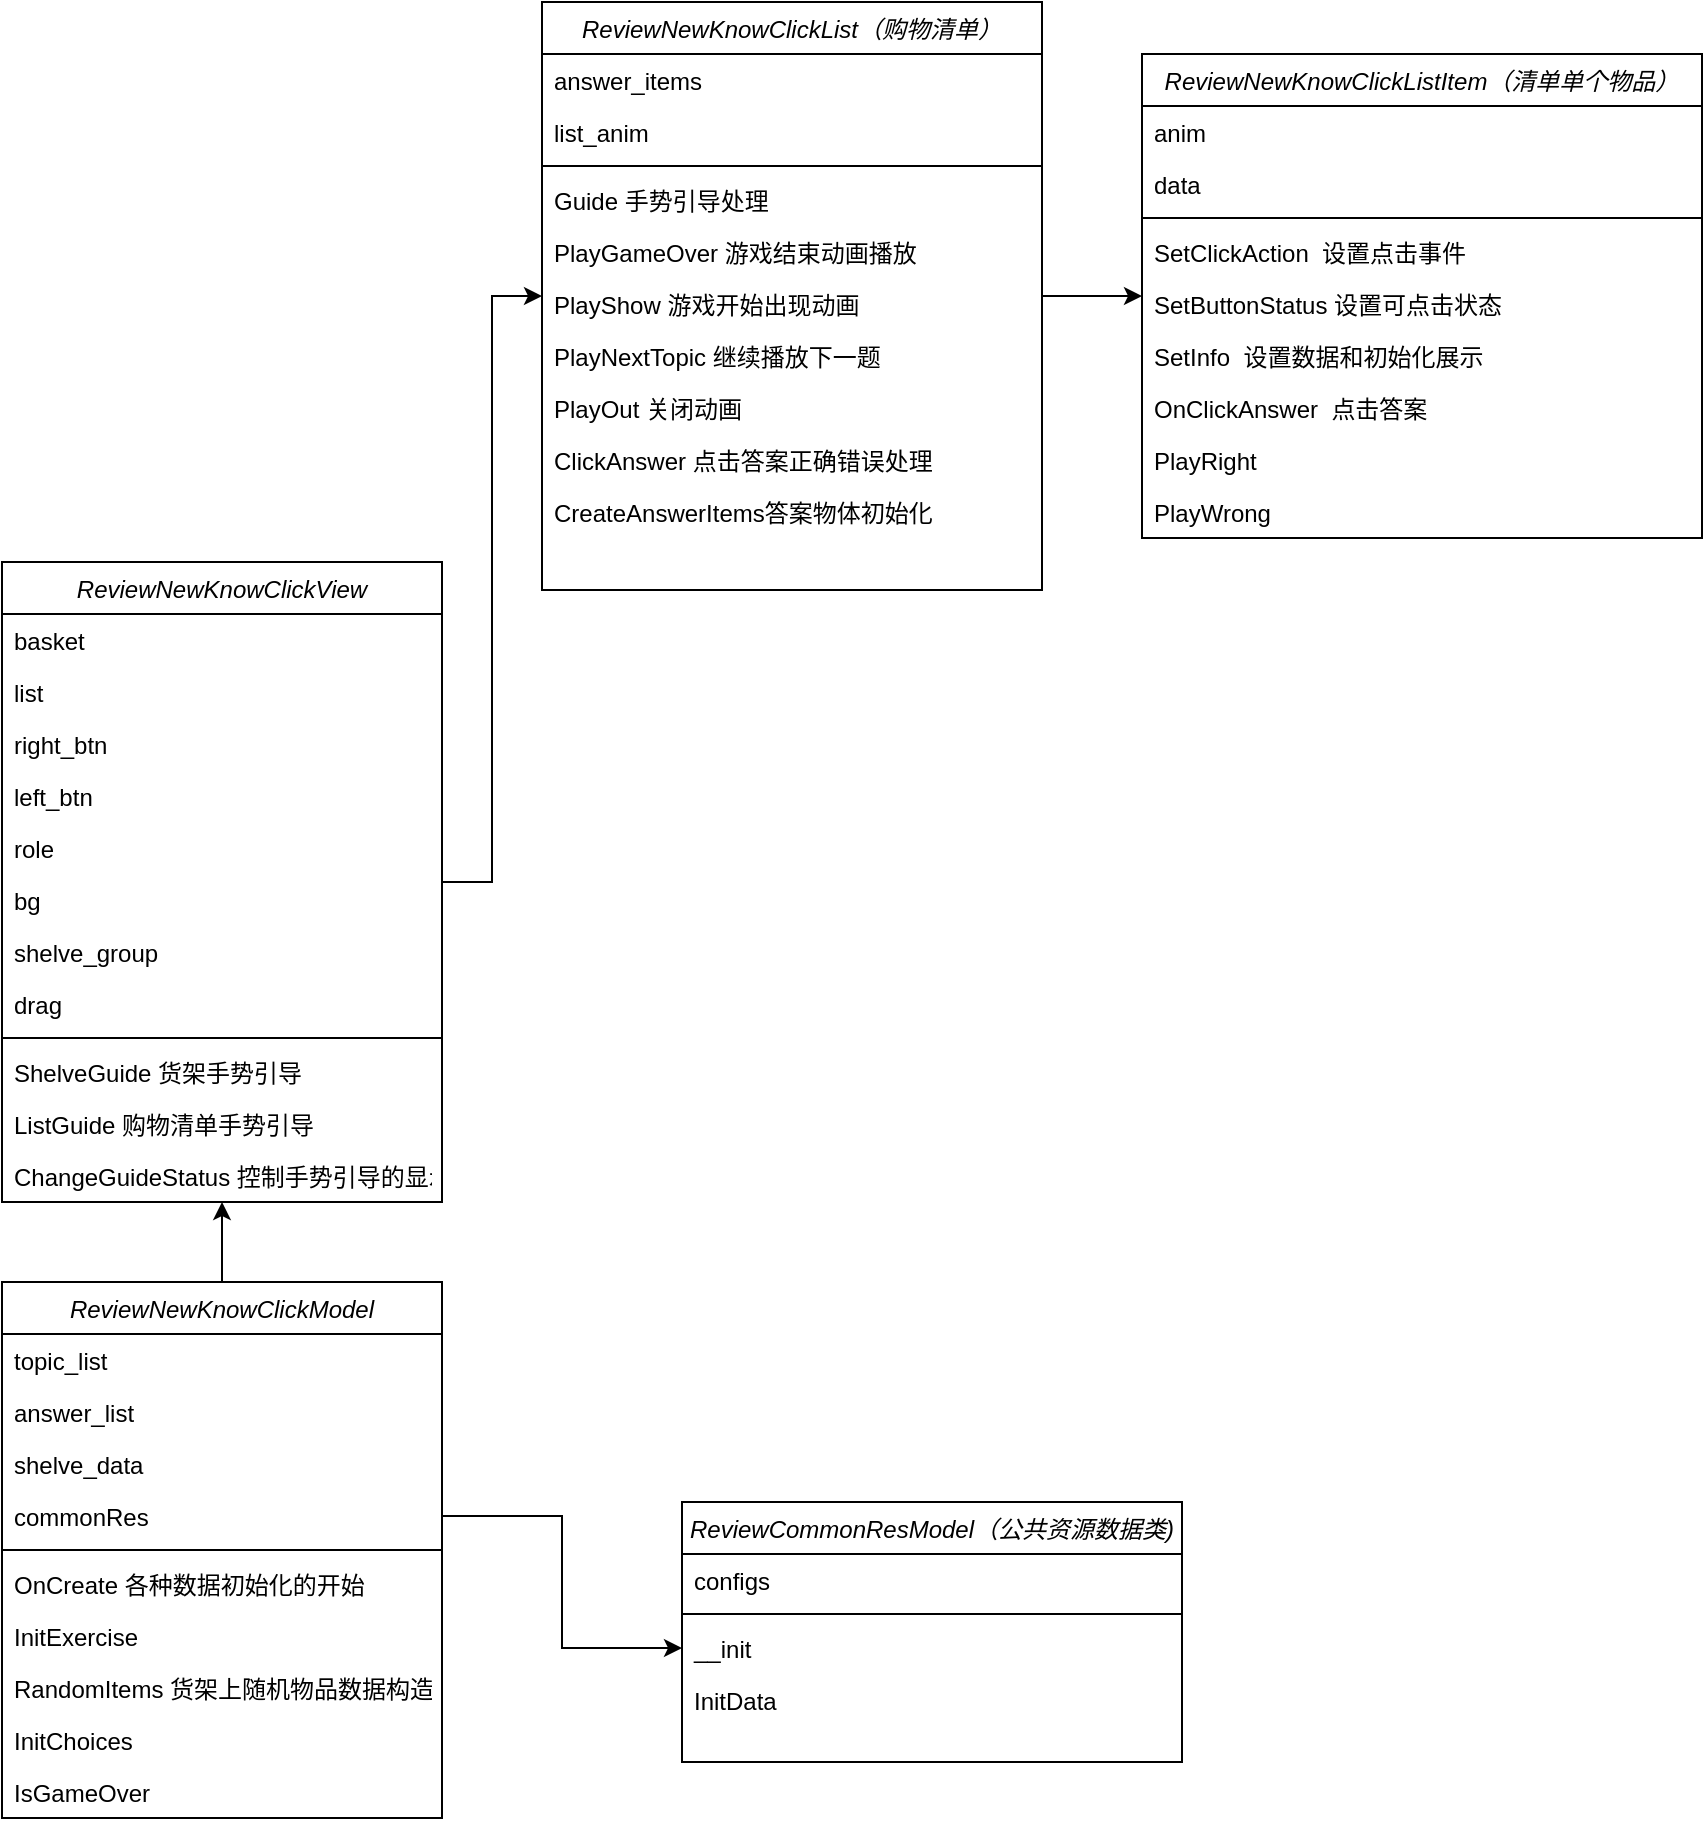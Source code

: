 <mxfile version="18.0.3" type="github">
  <diagram id="C5RBs43oDa-KdzZeNtuy" name="Page-1">
    <mxGraphModel dx="1191" dy="1920" grid="1" gridSize="10" guides="1" tooltips="1" connect="1" arrows="1" fold="1" page="1" pageScale="1" pageWidth="827" pageHeight="1169" math="0" shadow="0">
      <root>
        <mxCell id="WIyWlLk6GJQsqaUBKTNV-0" />
        <mxCell id="WIyWlLk6GJQsqaUBKTNV-1" parent="WIyWlLk6GJQsqaUBKTNV-0" />
        <mxCell id="-tLpFbg5UkZrY0DCYXwx-35" value="" style="edgeStyle=orthogonalEdgeStyle;rounded=0;orthogonalLoop=1;jettySize=auto;html=1;" edge="1" parent="WIyWlLk6GJQsqaUBKTNV-1" source="zkfFHV4jXpPFQw0GAbJ--0" target="-tLpFbg5UkZrY0DCYXwx-29">
          <mxGeometry relative="1" as="geometry" />
        </mxCell>
        <mxCell id="zkfFHV4jXpPFQw0GAbJ--0" value="ReviewNewKnowClickView" style="swimlane;fontStyle=2;align=center;verticalAlign=top;childLayout=stackLayout;horizontal=1;startSize=26;horizontalStack=0;resizeParent=1;resizeLast=0;collapsible=1;marginBottom=0;rounded=0;shadow=0;strokeWidth=1;" parent="WIyWlLk6GJQsqaUBKTNV-1" vertex="1">
          <mxGeometry x="40" y="-30" width="220" height="320" as="geometry">
            <mxRectangle x="230" y="140" width="160" height="26" as="alternateBounds" />
          </mxGeometry>
        </mxCell>
        <mxCell id="zkfFHV4jXpPFQw0GAbJ--1" value="basket" style="text;align=left;verticalAlign=top;spacingLeft=4;spacingRight=4;overflow=hidden;rotatable=0;points=[[0,0.5],[1,0.5]];portConstraint=eastwest;" parent="zkfFHV4jXpPFQw0GAbJ--0" vertex="1">
          <mxGeometry y="26" width="220" height="26" as="geometry" />
        </mxCell>
        <mxCell id="zkfFHV4jXpPFQw0GAbJ--2" value="list" style="text;align=left;verticalAlign=top;spacingLeft=4;spacingRight=4;overflow=hidden;rotatable=0;points=[[0,0.5],[1,0.5]];portConstraint=eastwest;rounded=0;shadow=0;html=0;" parent="zkfFHV4jXpPFQw0GAbJ--0" vertex="1">
          <mxGeometry y="52" width="220" height="26" as="geometry" />
        </mxCell>
        <mxCell id="zkfFHV4jXpPFQw0GAbJ--3" value="right_btn" style="text;align=left;verticalAlign=top;spacingLeft=4;spacingRight=4;overflow=hidden;rotatable=0;points=[[0,0.5],[1,0.5]];portConstraint=eastwest;rounded=0;shadow=0;html=0;" parent="zkfFHV4jXpPFQw0GAbJ--0" vertex="1">
          <mxGeometry y="78" width="220" height="26" as="geometry" />
        </mxCell>
        <mxCell id="-tLpFbg5UkZrY0DCYXwx-58" value="left_btn" style="text;align=left;verticalAlign=top;spacingLeft=4;spacingRight=4;overflow=hidden;rotatable=0;points=[[0,0.5],[1,0.5]];portConstraint=eastwest;rounded=0;shadow=0;html=0;" vertex="1" parent="zkfFHV4jXpPFQw0GAbJ--0">
          <mxGeometry y="104" width="220" height="26" as="geometry" />
        </mxCell>
        <mxCell id="-tLpFbg5UkZrY0DCYXwx-59" value="role" style="text;align=left;verticalAlign=top;spacingLeft=4;spacingRight=4;overflow=hidden;rotatable=0;points=[[0,0.5],[1,0.5]];portConstraint=eastwest;rounded=0;shadow=0;html=0;" vertex="1" parent="zkfFHV4jXpPFQw0GAbJ--0">
          <mxGeometry y="130" width="220" height="26" as="geometry" />
        </mxCell>
        <mxCell id="-tLpFbg5UkZrY0DCYXwx-60" value="bg" style="text;align=left;verticalAlign=top;spacingLeft=4;spacingRight=4;overflow=hidden;rotatable=0;points=[[0,0.5],[1,0.5]];portConstraint=eastwest;rounded=0;shadow=0;html=0;" vertex="1" parent="zkfFHV4jXpPFQw0GAbJ--0">
          <mxGeometry y="156" width="220" height="26" as="geometry" />
        </mxCell>
        <mxCell id="-tLpFbg5UkZrY0DCYXwx-61" value="shelve_group" style="text;align=left;verticalAlign=top;spacingLeft=4;spacingRight=4;overflow=hidden;rotatable=0;points=[[0,0.5],[1,0.5]];portConstraint=eastwest;rounded=0;shadow=0;html=0;" vertex="1" parent="zkfFHV4jXpPFQw0GAbJ--0">
          <mxGeometry y="182" width="220" height="26" as="geometry" />
        </mxCell>
        <mxCell id="-tLpFbg5UkZrY0DCYXwx-62" value="drag" style="text;align=left;verticalAlign=top;spacingLeft=4;spacingRight=4;overflow=hidden;rotatable=0;points=[[0,0.5],[1,0.5]];portConstraint=eastwest;rounded=0;shadow=0;html=0;" vertex="1" parent="zkfFHV4jXpPFQw0GAbJ--0">
          <mxGeometry y="208" width="220" height="26" as="geometry" />
        </mxCell>
        <mxCell id="zkfFHV4jXpPFQw0GAbJ--4" value="" style="line;html=1;strokeWidth=1;align=left;verticalAlign=middle;spacingTop=-1;spacingLeft=3;spacingRight=3;rotatable=0;labelPosition=right;points=[];portConstraint=eastwest;" parent="zkfFHV4jXpPFQw0GAbJ--0" vertex="1">
          <mxGeometry y="234" width="220" height="8" as="geometry" />
        </mxCell>
        <mxCell id="zkfFHV4jXpPFQw0GAbJ--5" value="ShelveGuide 货架手势引导" style="text;align=left;verticalAlign=top;spacingLeft=4;spacingRight=4;overflow=hidden;rotatable=0;points=[[0,0.5],[1,0.5]];portConstraint=eastwest;" parent="zkfFHV4jXpPFQw0GAbJ--0" vertex="1">
          <mxGeometry y="242" width="220" height="26" as="geometry" />
        </mxCell>
        <mxCell id="-tLpFbg5UkZrY0DCYXwx-63" value="ListGuide 购物清单手势引导" style="text;align=left;verticalAlign=top;spacingLeft=4;spacingRight=4;overflow=hidden;rotatable=0;points=[[0,0.5],[1,0.5]];portConstraint=eastwest;" vertex="1" parent="zkfFHV4jXpPFQw0GAbJ--0">
          <mxGeometry y="268" width="220" height="26" as="geometry" />
        </mxCell>
        <mxCell id="-tLpFbg5UkZrY0DCYXwx-64" value="ChangeGuideStatus 控制手势引导的显示和关闭" style="text;align=left;verticalAlign=top;spacingLeft=4;spacingRight=4;overflow=hidden;rotatable=0;points=[[0,0.5],[1,0.5]];portConstraint=eastwest;" vertex="1" parent="zkfFHV4jXpPFQw0GAbJ--0">
          <mxGeometry y="294" width="220" height="26" as="geometry" />
        </mxCell>
        <mxCell id="-tLpFbg5UkZrY0DCYXwx-7" style="edgeStyle=orthogonalEdgeStyle;rounded=0;orthogonalLoop=1;jettySize=auto;html=1;entryX=0.5;entryY=1;entryDx=0;entryDy=0;" edge="1" parent="WIyWlLk6GJQsqaUBKTNV-1" source="-tLpFbg5UkZrY0DCYXwx-0" target="zkfFHV4jXpPFQw0GAbJ--0">
          <mxGeometry relative="1" as="geometry" />
        </mxCell>
        <mxCell id="-tLpFbg5UkZrY0DCYXwx-0" value="ReviewNewKnowClickModel" style="swimlane;fontStyle=2;align=center;verticalAlign=top;childLayout=stackLayout;horizontal=1;startSize=26;horizontalStack=0;resizeParent=1;resizeLast=0;collapsible=1;marginBottom=0;rounded=0;shadow=0;strokeWidth=1;" vertex="1" parent="WIyWlLk6GJQsqaUBKTNV-1">
          <mxGeometry x="40" y="330" width="220" height="268" as="geometry">
            <mxRectangle x="230" y="140" width="160" height="26" as="alternateBounds" />
          </mxGeometry>
        </mxCell>
        <mxCell id="-tLpFbg5UkZrY0DCYXwx-1" value="topic_list" style="text;align=left;verticalAlign=top;spacingLeft=4;spacingRight=4;overflow=hidden;rotatable=0;points=[[0,0.5],[1,0.5]];portConstraint=eastwest;" vertex="1" parent="-tLpFbg5UkZrY0DCYXwx-0">
          <mxGeometry y="26" width="220" height="26" as="geometry" />
        </mxCell>
        <mxCell id="-tLpFbg5UkZrY0DCYXwx-2" value="answer_list" style="text;align=left;verticalAlign=top;spacingLeft=4;spacingRight=4;overflow=hidden;rotatable=0;points=[[0,0.5],[1,0.5]];portConstraint=eastwest;rounded=0;shadow=0;html=0;" vertex="1" parent="-tLpFbg5UkZrY0DCYXwx-0">
          <mxGeometry y="52" width="220" height="26" as="geometry" />
        </mxCell>
        <mxCell id="-tLpFbg5UkZrY0DCYXwx-26" value="shelve_data" style="text;align=left;verticalAlign=top;spacingLeft=4;spacingRight=4;overflow=hidden;rotatable=0;points=[[0,0.5],[1,0.5]];portConstraint=eastwest;rounded=0;shadow=0;html=0;" vertex="1" parent="-tLpFbg5UkZrY0DCYXwx-0">
          <mxGeometry y="78" width="220" height="26" as="geometry" />
        </mxCell>
        <mxCell id="-tLpFbg5UkZrY0DCYXwx-3" value="commonRes" style="text;align=left;verticalAlign=top;spacingLeft=4;spacingRight=4;overflow=hidden;rotatable=0;points=[[0,0.5],[1,0.5]];portConstraint=eastwest;rounded=0;shadow=0;html=0;" vertex="1" parent="-tLpFbg5UkZrY0DCYXwx-0">
          <mxGeometry y="104" width="220" height="26" as="geometry" />
        </mxCell>
        <mxCell id="-tLpFbg5UkZrY0DCYXwx-4" value="" style="line;html=1;strokeWidth=1;align=left;verticalAlign=middle;spacingTop=-1;spacingLeft=3;spacingRight=3;rotatable=0;labelPosition=right;points=[];portConstraint=eastwest;" vertex="1" parent="-tLpFbg5UkZrY0DCYXwx-0">
          <mxGeometry y="130" width="220" height="8" as="geometry" />
        </mxCell>
        <mxCell id="-tLpFbg5UkZrY0DCYXwx-20" value="OnCreate 各种数据初始化的开始" style="text;align=left;verticalAlign=top;spacingLeft=4;spacingRight=4;overflow=hidden;rotatable=0;points=[[0,0.5],[1,0.5]];portConstraint=eastwest;" vertex="1" parent="-tLpFbg5UkZrY0DCYXwx-0">
          <mxGeometry y="138" width="220" height="26" as="geometry" />
        </mxCell>
        <mxCell id="-tLpFbg5UkZrY0DCYXwx-5" value="InitExercise" style="text;align=left;verticalAlign=top;spacingLeft=4;spacingRight=4;overflow=hidden;rotatable=0;points=[[0,0.5],[1,0.5]];portConstraint=eastwest;" vertex="1" parent="-tLpFbg5UkZrY0DCYXwx-0">
          <mxGeometry y="164" width="220" height="26" as="geometry" />
        </mxCell>
        <mxCell id="-tLpFbg5UkZrY0DCYXwx-24" value="RandomItems 货架上随机物品数据构造" style="text;align=left;verticalAlign=top;spacingLeft=4;spacingRight=4;overflow=hidden;rotatable=0;points=[[0,0.5],[1,0.5]];portConstraint=eastwest;" vertex="1" parent="-tLpFbg5UkZrY0DCYXwx-0">
          <mxGeometry y="190" width="220" height="26" as="geometry" />
        </mxCell>
        <mxCell id="-tLpFbg5UkZrY0DCYXwx-25" value="InitChoices" style="text;align=left;verticalAlign=top;spacingLeft=4;spacingRight=4;overflow=hidden;rotatable=0;points=[[0,0.5],[1,0.5]];portConstraint=eastwest;" vertex="1" parent="-tLpFbg5UkZrY0DCYXwx-0">
          <mxGeometry y="216" width="220" height="26" as="geometry" />
        </mxCell>
        <mxCell id="-tLpFbg5UkZrY0DCYXwx-15" value="IsGameOver" style="text;align=left;verticalAlign=top;spacingLeft=4;spacingRight=4;overflow=hidden;rotatable=0;points=[[0,0.5],[1,0.5]];portConstraint=eastwest;" vertex="1" parent="-tLpFbg5UkZrY0DCYXwx-0">
          <mxGeometry y="242" width="220" height="26" as="geometry" />
        </mxCell>
        <mxCell id="-tLpFbg5UkZrY0DCYXwx-8" value="ReviewCommonResModel（公共资源数据类)" style="swimlane;fontStyle=2;align=center;verticalAlign=top;childLayout=stackLayout;horizontal=1;startSize=26;horizontalStack=0;resizeParent=1;resizeLast=0;collapsible=1;marginBottom=0;rounded=0;shadow=0;strokeWidth=1;" vertex="1" parent="WIyWlLk6GJQsqaUBKTNV-1">
          <mxGeometry x="380" y="440" width="250" height="130" as="geometry">
            <mxRectangle x="230" y="140" width="160" height="26" as="alternateBounds" />
          </mxGeometry>
        </mxCell>
        <mxCell id="-tLpFbg5UkZrY0DCYXwx-9" value="configs" style="text;align=left;verticalAlign=top;spacingLeft=4;spacingRight=4;overflow=hidden;rotatable=0;points=[[0,0.5],[1,0.5]];portConstraint=eastwest;" vertex="1" parent="-tLpFbg5UkZrY0DCYXwx-8">
          <mxGeometry y="26" width="250" height="26" as="geometry" />
        </mxCell>
        <mxCell id="-tLpFbg5UkZrY0DCYXwx-12" value="" style="line;html=1;strokeWidth=1;align=left;verticalAlign=middle;spacingTop=-1;spacingLeft=3;spacingRight=3;rotatable=0;labelPosition=right;points=[];portConstraint=eastwest;" vertex="1" parent="-tLpFbg5UkZrY0DCYXwx-8">
          <mxGeometry y="52" width="250" height="8" as="geometry" />
        </mxCell>
        <mxCell id="-tLpFbg5UkZrY0DCYXwx-13" value="__init" style="text;align=left;verticalAlign=top;spacingLeft=4;spacingRight=4;overflow=hidden;rotatable=0;points=[[0,0.5],[1,0.5]];portConstraint=eastwest;" vertex="1" parent="-tLpFbg5UkZrY0DCYXwx-8">
          <mxGeometry y="60" width="250" height="26" as="geometry" />
        </mxCell>
        <mxCell id="-tLpFbg5UkZrY0DCYXwx-22" value="InitData" style="text;align=left;verticalAlign=top;spacingLeft=4;spacingRight=4;overflow=hidden;rotatable=0;points=[[0,0.5],[1,0.5]];portConstraint=eastwest;" vertex="1" parent="-tLpFbg5UkZrY0DCYXwx-8">
          <mxGeometry y="86" width="250" height="26" as="geometry" />
        </mxCell>
        <mxCell id="-tLpFbg5UkZrY0DCYXwx-27" value="" style="edgeStyle=orthogonalEdgeStyle;rounded=0;orthogonalLoop=1;jettySize=auto;html=1;" edge="1" parent="WIyWlLk6GJQsqaUBKTNV-1" source="-tLpFbg5UkZrY0DCYXwx-3" target="-tLpFbg5UkZrY0DCYXwx-13">
          <mxGeometry relative="1" as="geometry" />
        </mxCell>
        <mxCell id="-tLpFbg5UkZrY0DCYXwx-54" value="" style="edgeStyle=orthogonalEdgeStyle;rounded=0;orthogonalLoop=1;jettySize=auto;html=1;" edge="1" parent="WIyWlLk6GJQsqaUBKTNV-1" source="-tLpFbg5UkZrY0DCYXwx-29" target="-tLpFbg5UkZrY0DCYXwx-42">
          <mxGeometry relative="1" as="geometry" />
        </mxCell>
        <mxCell id="-tLpFbg5UkZrY0DCYXwx-29" value="ReviewNewKnowClickList（购物清单）" style="swimlane;fontStyle=2;align=center;verticalAlign=top;childLayout=stackLayout;horizontal=1;startSize=26;horizontalStack=0;resizeParent=1;resizeLast=0;collapsible=1;marginBottom=0;rounded=0;shadow=0;strokeWidth=1;" vertex="1" parent="WIyWlLk6GJQsqaUBKTNV-1">
          <mxGeometry x="310" y="-310" width="250" height="294" as="geometry">
            <mxRectangle x="230" y="140" width="160" height="26" as="alternateBounds" />
          </mxGeometry>
        </mxCell>
        <mxCell id="-tLpFbg5UkZrY0DCYXwx-30" value="answer_items" style="text;align=left;verticalAlign=top;spacingLeft=4;spacingRight=4;overflow=hidden;rotatable=0;points=[[0,0.5],[1,0.5]];portConstraint=eastwest;" vertex="1" parent="-tLpFbg5UkZrY0DCYXwx-29">
          <mxGeometry y="26" width="250" height="26" as="geometry" />
        </mxCell>
        <mxCell id="-tLpFbg5UkZrY0DCYXwx-32" value="list_anim" style="text;align=left;verticalAlign=top;spacingLeft=4;spacingRight=4;overflow=hidden;rotatable=0;points=[[0,0.5],[1,0.5]];portConstraint=eastwest;rounded=0;shadow=0;html=0;" vertex="1" parent="-tLpFbg5UkZrY0DCYXwx-29">
          <mxGeometry y="52" width="250" height="26" as="geometry" />
        </mxCell>
        <mxCell id="-tLpFbg5UkZrY0DCYXwx-33" value="" style="line;html=1;strokeWidth=1;align=left;verticalAlign=middle;spacingTop=-1;spacingLeft=3;spacingRight=3;rotatable=0;labelPosition=right;points=[];portConstraint=eastwest;" vertex="1" parent="-tLpFbg5UkZrY0DCYXwx-29">
          <mxGeometry y="78" width="250" height="8" as="geometry" />
        </mxCell>
        <mxCell id="-tLpFbg5UkZrY0DCYXwx-34" value="Guide 手势引导处理" style="text;align=left;verticalAlign=top;spacingLeft=4;spacingRight=4;overflow=hidden;rotatable=0;points=[[0,0.5],[1,0.5]];portConstraint=eastwest;" vertex="1" parent="-tLpFbg5UkZrY0DCYXwx-29">
          <mxGeometry y="86" width="250" height="26" as="geometry" />
        </mxCell>
        <mxCell id="-tLpFbg5UkZrY0DCYXwx-36" value="PlayGameOver 游戏结束动画播放" style="text;align=left;verticalAlign=top;spacingLeft=4;spacingRight=4;overflow=hidden;rotatable=0;points=[[0,0.5],[1,0.5]];portConstraint=eastwest;" vertex="1" parent="-tLpFbg5UkZrY0DCYXwx-29">
          <mxGeometry y="112" width="250" height="26" as="geometry" />
        </mxCell>
        <mxCell id="-tLpFbg5UkZrY0DCYXwx-37" value="PlayShow 游戏开始出现动画" style="text;align=left;verticalAlign=top;spacingLeft=4;spacingRight=4;overflow=hidden;rotatable=0;points=[[0,0.5],[1,0.5]];portConstraint=eastwest;" vertex="1" parent="-tLpFbg5UkZrY0DCYXwx-29">
          <mxGeometry y="138" width="250" height="26" as="geometry" />
        </mxCell>
        <mxCell id="-tLpFbg5UkZrY0DCYXwx-39" value="PlayNextTopic 继续播放下一题" style="text;align=left;verticalAlign=top;spacingLeft=4;spacingRight=4;overflow=hidden;rotatable=0;points=[[0,0.5],[1,0.5]];portConstraint=eastwest;" vertex="1" parent="-tLpFbg5UkZrY0DCYXwx-29">
          <mxGeometry y="164" width="250" height="26" as="geometry" />
        </mxCell>
        <mxCell id="-tLpFbg5UkZrY0DCYXwx-38" value="PlayOut 关闭动画" style="text;align=left;verticalAlign=top;spacingLeft=4;spacingRight=4;overflow=hidden;rotatable=0;points=[[0,0.5],[1,0.5]];portConstraint=eastwest;" vertex="1" parent="-tLpFbg5UkZrY0DCYXwx-29">
          <mxGeometry y="190" width="250" height="26" as="geometry" />
        </mxCell>
        <mxCell id="-tLpFbg5UkZrY0DCYXwx-40" value="ClickAnswer 点击答案正确错误处理" style="text;align=left;verticalAlign=top;spacingLeft=4;spacingRight=4;overflow=hidden;rotatable=0;points=[[0,0.5],[1,0.5]];portConstraint=eastwest;" vertex="1" parent="-tLpFbg5UkZrY0DCYXwx-29">
          <mxGeometry y="216" width="250" height="26" as="geometry" />
        </mxCell>
        <mxCell id="-tLpFbg5UkZrY0DCYXwx-41" value="CreateAnswerItems答案物体初始化" style="text;align=left;verticalAlign=top;spacingLeft=4;spacingRight=4;overflow=hidden;rotatable=0;points=[[0,0.5],[1,0.5]];portConstraint=eastwest;" vertex="1" parent="-tLpFbg5UkZrY0DCYXwx-29">
          <mxGeometry y="242" width="250" height="26" as="geometry" />
        </mxCell>
        <mxCell id="-tLpFbg5UkZrY0DCYXwx-42" value="ReviewNewKnowClickListItem（清单单个物品）" style="swimlane;fontStyle=2;align=center;verticalAlign=top;childLayout=stackLayout;horizontal=1;startSize=26;horizontalStack=0;resizeParent=1;resizeLast=0;collapsible=1;marginBottom=0;rounded=0;shadow=0;strokeWidth=1;" vertex="1" parent="WIyWlLk6GJQsqaUBKTNV-1">
          <mxGeometry x="610" y="-284" width="280" height="242" as="geometry">
            <mxRectangle x="230" y="140" width="160" height="26" as="alternateBounds" />
          </mxGeometry>
        </mxCell>
        <mxCell id="-tLpFbg5UkZrY0DCYXwx-45" value="anim" style="text;align=left;verticalAlign=top;spacingLeft=4;spacingRight=4;overflow=hidden;rotatable=0;points=[[0,0.5],[1,0.5]];portConstraint=eastwest;rounded=0;shadow=0;html=0;" vertex="1" parent="-tLpFbg5UkZrY0DCYXwx-42">
          <mxGeometry y="26" width="280" height="26" as="geometry" />
        </mxCell>
        <mxCell id="-tLpFbg5UkZrY0DCYXwx-55" value="data" style="text;align=left;verticalAlign=top;spacingLeft=4;spacingRight=4;overflow=hidden;rotatable=0;points=[[0,0.5],[1,0.5]];portConstraint=eastwest;rounded=0;shadow=0;html=0;" vertex="1" parent="-tLpFbg5UkZrY0DCYXwx-42">
          <mxGeometry y="52" width="280" height="26" as="geometry" />
        </mxCell>
        <mxCell id="-tLpFbg5UkZrY0DCYXwx-46" value="" style="line;html=1;strokeWidth=1;align=left;verticalAlign=middle;spacingTop=-1;spacingLeft=3;spacingRight=3;rotatable=0;labelPosition=right;points=[];portConstraint=eastwest;" vertex="1" parent="-tLpFbg5UkZrY0DCYXwx-42">
          <mxGeometry y="78" width="280" height="8" as="geometry" />
        </mxCell>
        <mxCell id="-tLpFbg5UkZrY0DCYXwx-47" value="SetClickAction  设置点击事件" style="text;align=left;verticalAlign=top;spacingLeft=4;spacingRight=4;overflow=hidden;rotatable=0;points=[[0,0.5],[1,0.5]];portConstraint=eastwest;" vertex="1" parent="-tLpFbg5UkZrY0DCYXwx-42">
          <mxGeometry y="86" width="280" height="26" as="geometry" />
        </mxCell>
        <mxCell id="-tLpFbg5UkZrY0DCYXwx-48" value="SetButtonStatus 设置可点击状态" style="text;align=left;verticalAlign=top;spacingLeft=4;spacingRight=4;overflow=hidden;rotatable=0;points=[[0,0.5],[1,0.5]];portConstraint=eastwest;" vertex="1" parent="-tLpFbg5UkZrY0DCYXwx-42">
          <mxGeometry y="112" width="280" height="26" as="geometry" />
        </mxCell>
        <mxCell id="-tLpFbg5UkZrY0DCYXwx-49" value="SetInfo  设置数据和初始化展示" style="text;align=left;verticalAlign=top;spacingLeft=4;spacingRight=4;overflow=hidden;rotatable=0;points=[[0,0.5],[1,0.5]];portConstraint=eastwest;" vertex="1" parent="-tLpFbg5UkZrY0DCYXwx-42">
          <mxGeometry y="138" width="280" height="26" as="geometry" />
        </mxCell>
        <mxCell id="-tLpFbg5UkZrY0DCYXwx-50" value="OnClickAnswer  点击答案" style="text;align=left;verticalAlign=top;spacingLeft=4;spacingRight=4;overflow=hidden;rotatable=0;points=[[0,0.5],[1,0.5]];portConstraint=eastwest;" vertex="1" parent="-tLpFbg5UkZrY0DCYXwx-42">
          <mxGeometry y="164" width="280" height="26" as="geometry" />
        </mxCell>
        <mxCell id="-tLpFbg5UkZrY0DCYXwx-56" value="PlayRight  " style="text;align=left;verticalAlign=top;spacingLeft=4;spacingRight=4;overflow=hidden;rotatable=0;points=[[0,0.5],[1,0.5]];portConstraint=eastwest;" vertex="1" parent="-tLpFbg5UkZrY0DCYXwx-42">
          <mxGeometry y="190" width="280" height="26" as="geometry" />
        </mxCell>
        <mxCell id="-tLpFbg5UkZrY0DCYXwx-57" value="PlayWrong  " style="text;align=left;verticalAlign=top;spacingLeft=4;spacingRight=4;overflow=hidden;rotatable=0;points=[[0,0.5],[1,0.5]];portConstraint=eastwest;" vertex="1" parent="-tLpFbg5UkZrY0DCYXwx-42">
          <mxGeometry y="216" width="280" height="26" as="geometry" />
        </mxCell>
      </root>
    </mxGraphModel>
  </diagram>
</mxfile>
